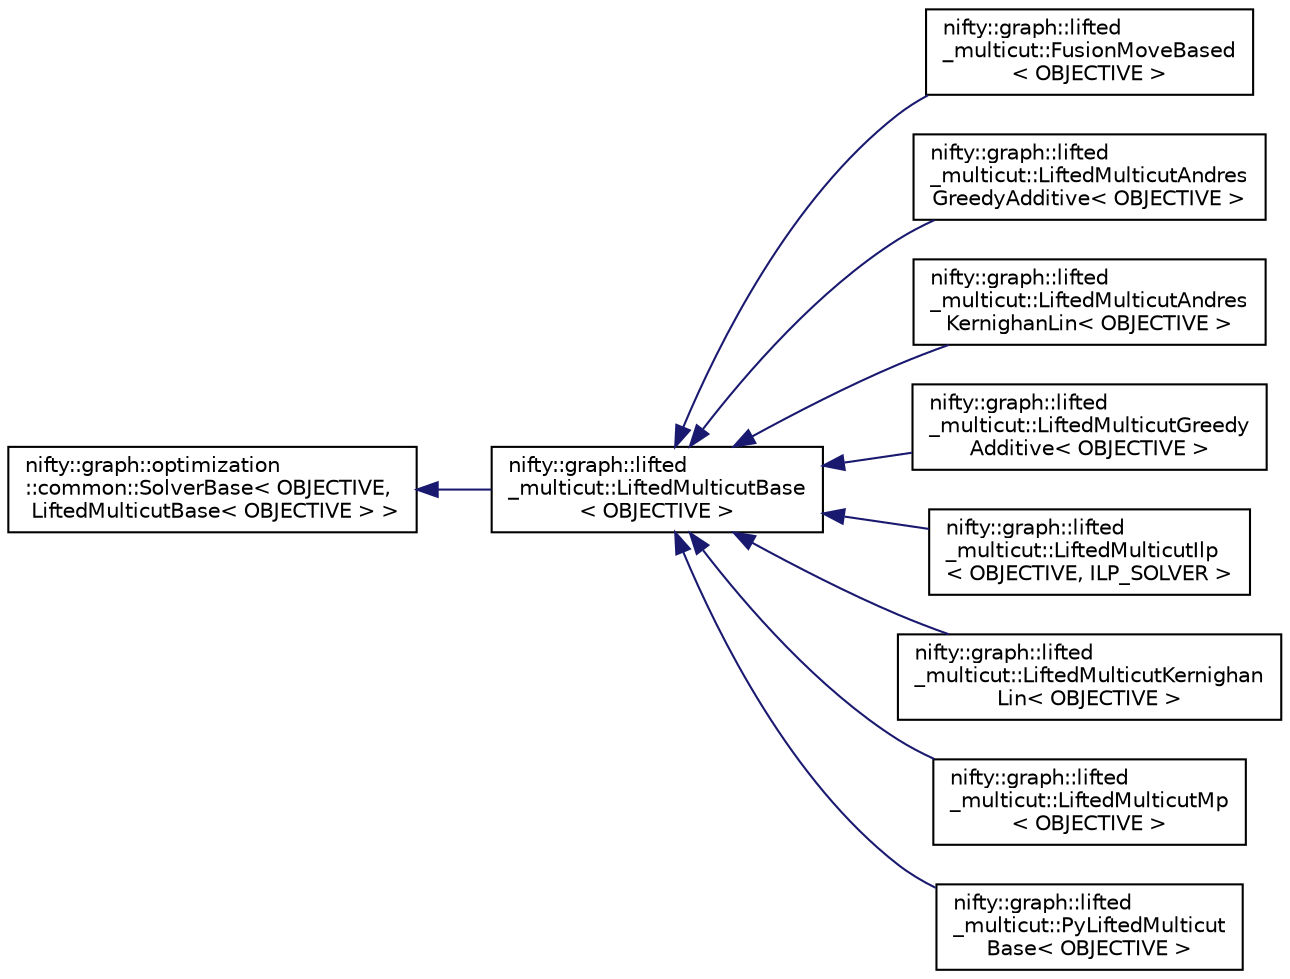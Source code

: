 digraph "Graphical Class Hierarchy"
{
  edge [fontname="Helvetica",fontsize="10",labelfontname="Helvetica",labelfontsize="10"];
  node [fontname="Helvetica",fontsize="10",shape=record];
  rankdir="LR";
  Node1 [label="nifty::graph::optimization\l::common::SolverBase\< OBJECTIVE,\l LiftedMulticutBase\< OBJECTIVE \> \>",height=0.2,width=0.4,color="black", fillcolor="white", style="filled",URL="$classnifty_1_1graph_1_1optimization_1_1common_1_1SolverBase.html"];
  Node1 -> Node2 [dir="back",color="midnightblue",fontsize="10",style="solid",fontname="Helvetica"];
  Node2 [label="nifty::graph::lifted\l_multicut::LiftedMulticutBase\l\< OBJECTIVE \>",height=0.2,width=0.4,color="black", fillcolor="white", style="filled",URL="$classnifty_1_1graph_1_1lifted__multicut_1_1LiftedMulticutBase.html"];
  Node2 -> Node3 [dir="back",color="midnightblue",fontsize="10",style="solid",fontname="Helvetica"];
  Node3 [label="nifty::graph::lifted\l_multicut::FusionMoveBased\l\< OBJECTIVE \>",height=0.2,width=0.4,color="black", fillcolor="white", style="filled",URL="$classnifty_1_1graph_1_1lifted__multicut_1_1FusionMoveBased.html",tooltip="Class for fusion move based inference for the lifted multicut objective An implementation of ..."];
  Node2 -> Node4 [dir="back",color="midnightblue",fontsize="10",style="solid",fontname="Helvetica"];
  Node4 [label="nifty::graph::lifted\l_multicut::LiftedMulticutAndres\lGreedyAdditive\< OBJECTIVE \>",height=0.2,width=0.4,color="black", fillcolor="white", style="filled",URL="$classnifty_1_1graph_1_1lifted__multicut_1_1LiftedMulticutAndresGreedyAdditive.html"];
  Node2 -> Node5 [dir="back",color="midnightblue",fontsize="10",style="solid",fontname="Helvetica"];
  Node5 [label="nifty::graph::lifted\l_multicut::LiftedMulticutAndres\lKernighanLin\< OBJECTIVE \>",height=0.2,width=0.4,color="black", fillcolor="white", style="filled",URL="$classnifty_1_1graph_1_1lifted__multicut_1_1LiftedMulticutAndresKernighanLin.html"];
  Node2 -> Node6 [dir="back",color="midnightblue",fontsize="10",style="solid",fontname="Helvetica"];
  Node6 [label="nifty::graph::lifted\l_multicut::LiftedMulticutGreedy\lAdditive\< OBJECTIVE \>",height=0.2,width=0.4,color="black", fillcolor="white", style="filled",URL="$classnifty_1_1graph_1_1lifted__multicut_1_1LiftedMulticutGreedyAdditive.html"];
  Node2 -> Node7 [dir="back",color="midnightblue",fontsize="10",style="solid",fontname="Helvetica"];
  Node7 [label="nifty::graph::lifted\l_multicut::LiftedMulticutIlp\l\< OBJECTIVE, ILP_SOLVER \>",height=0.2,width=0.4,color="black", fillcolor="white", style="filled",URL="$classnifty_1_1graph_1_1lifted__multicut_1_1LiftedMulticutIlp.html"];
  Node2 -> Node8 [dir="back",color="midnightblue",fontsize="10",style="solid",fontname="Helvetica"];
  Node8 [label="nifty::graph::lifted\l_multicut::LiftedMulticutKernighan\lLin\< OBJECTIVE \>",height=0.2,width=0.4,color="black", fillcolor="white", style="filled",URL="$classnifty_1_1graph_1_1lifted__multicut_1_1LiftedMulticutKernighanLin.html"];
  Node2 -> Node9 [dir="back",color="midnightblue",fontsize="10",style="solid",fontname="Helvetica"];
  Node9 [label="nifty::graph::lifted\l_multicut::LiftedMulticutMp\l\< OBJECTIVE \>",height=0.2,width=0.4,color="black", fillcolor="white", style="filled",URL="$classnifty_1_1graph_1_1lifted__multicut_1_1LiftedMulticutMp.html",tooltip="Class for message passing based inference for the lifted multicut objective An implementation of TODO..."];
  Node2 -> Node10 [dir="back",color="midnightblue",fontsize="10",style="solid",fontname="Helvetica"];
  Node10 [label="nifty::graph::lifted\l_multicut::PyLiftedMulticut\lBase\< OBJECTIVE \>",height=0.2,width=0.4,color="black", fillcolor="white", style="filled",URL="$classnifty_1_1graph_1_1lifted__multicut_1_1PyLiftedMulticutBase.html"];
}

